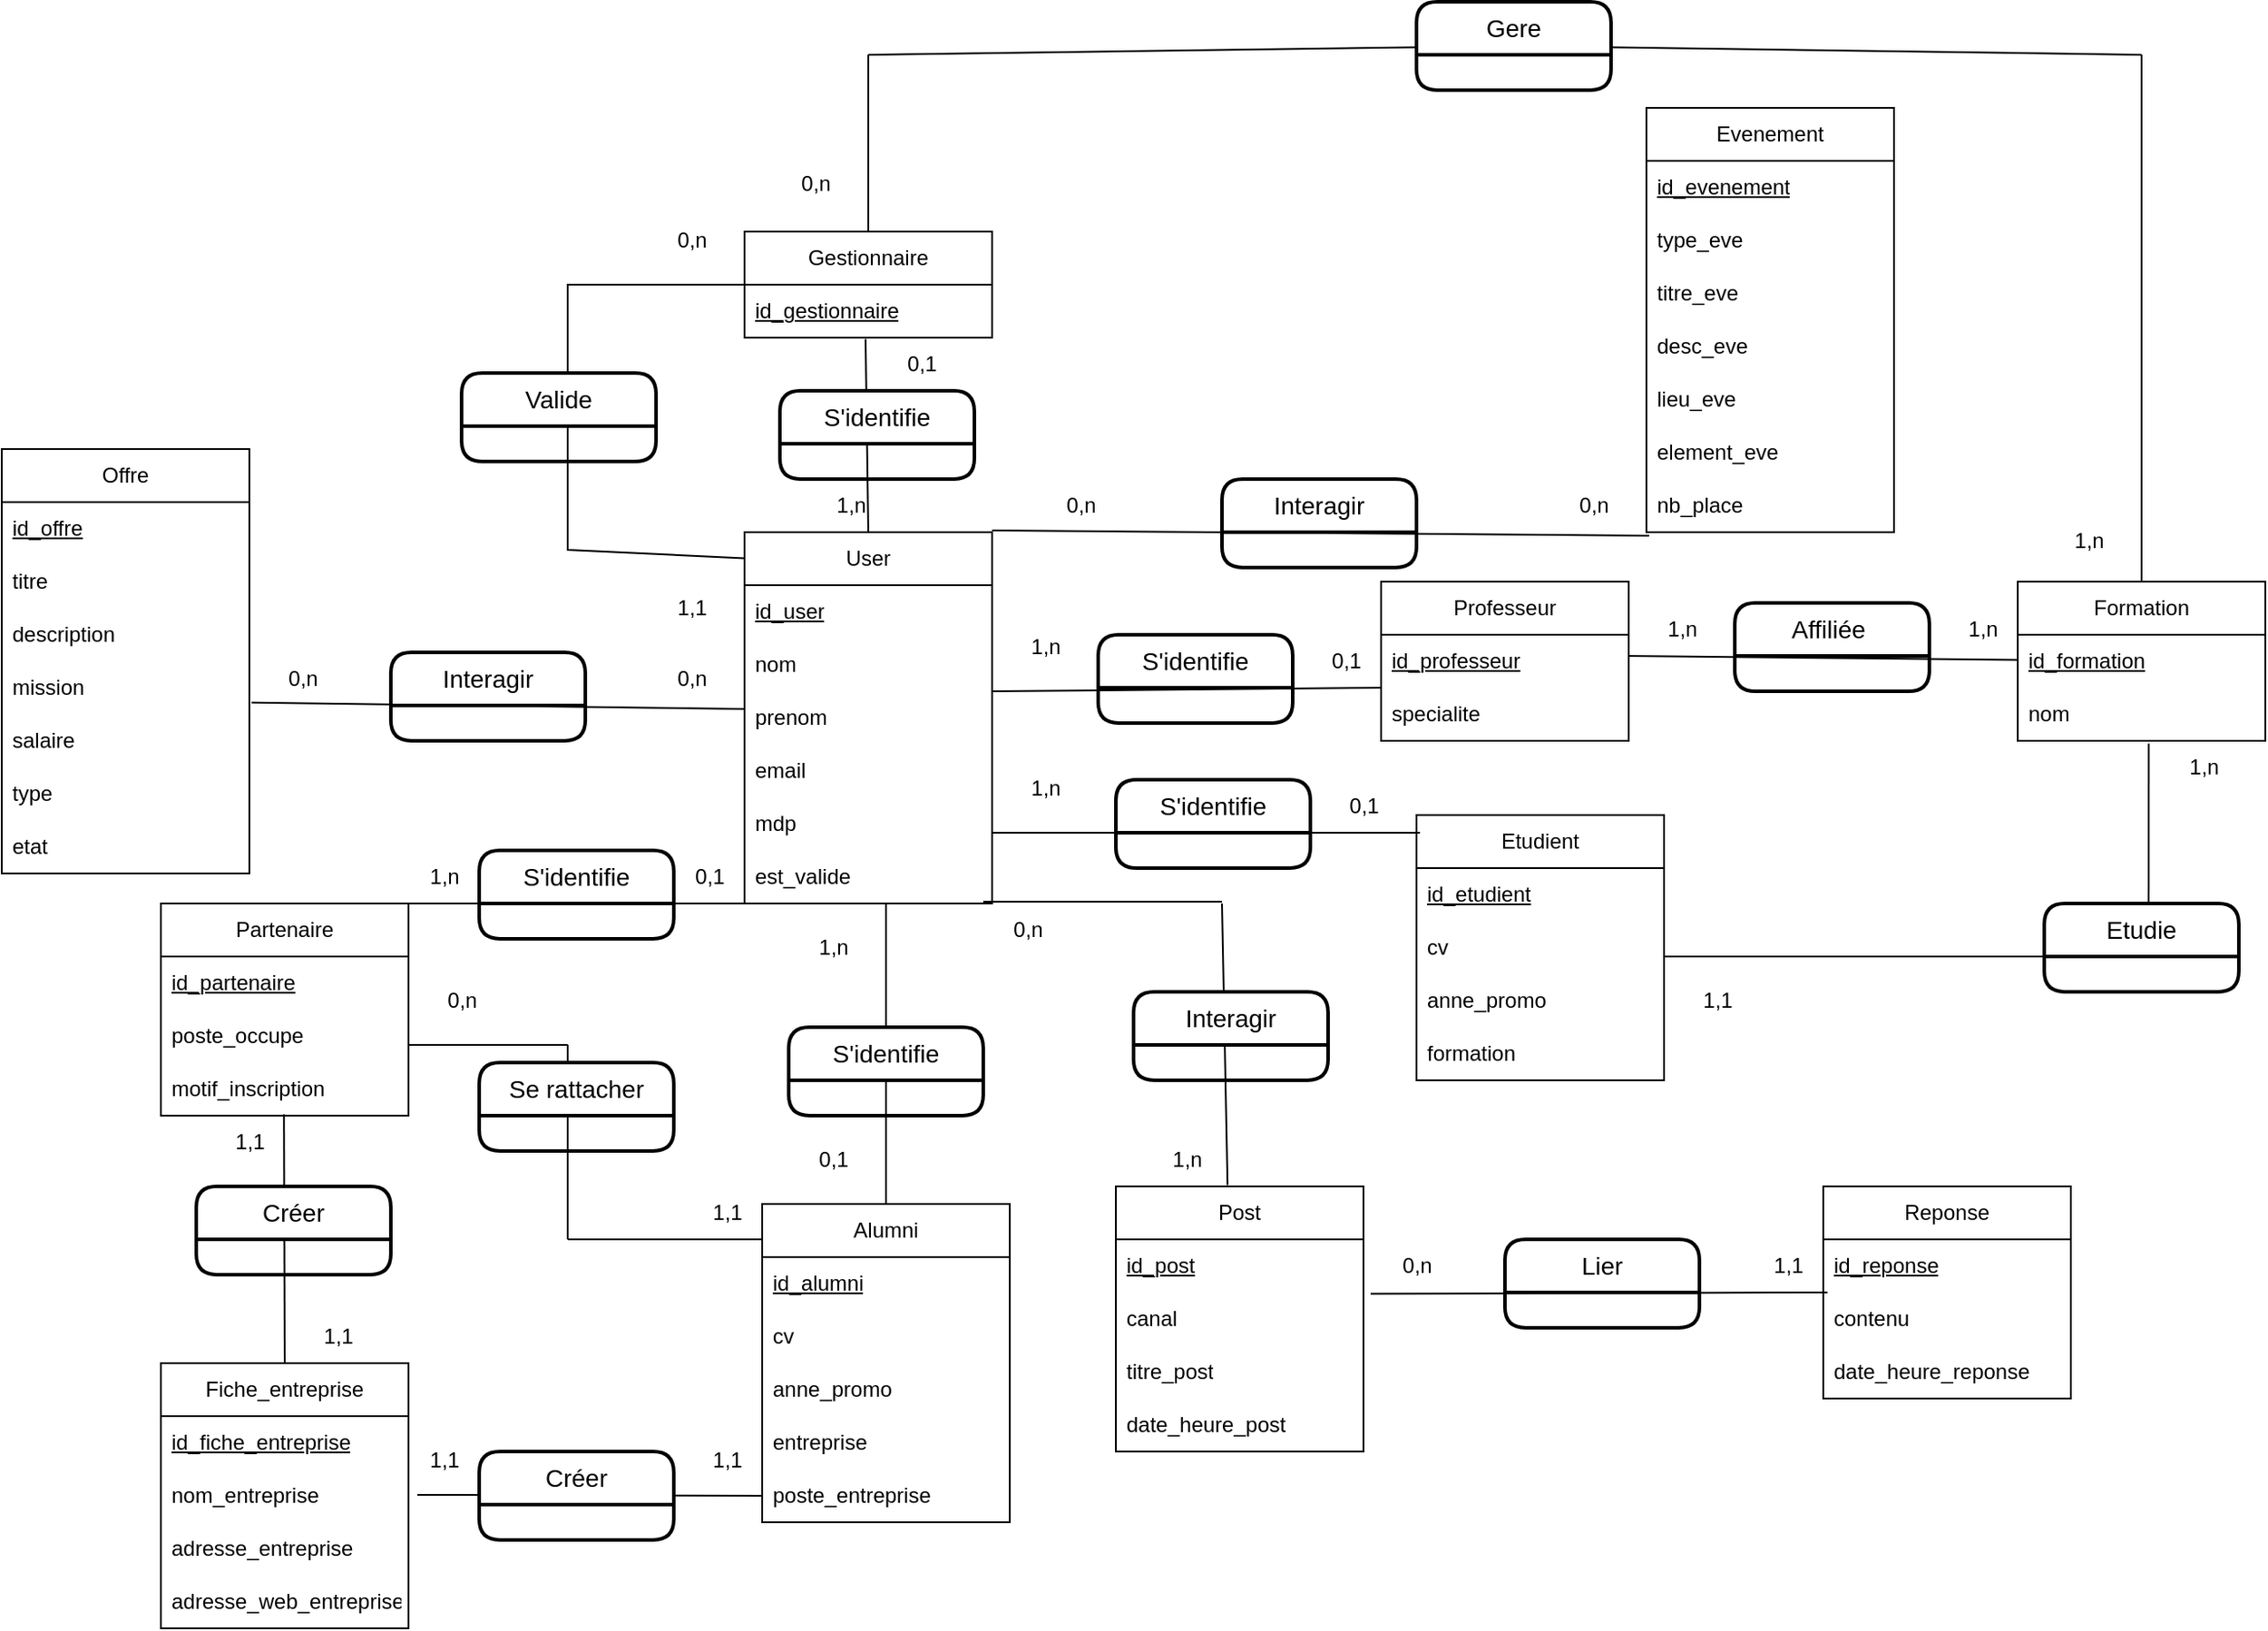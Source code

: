 <mxfile version="28.1.2">
  <diagram name="Page-1" id="ankbHl6rWVeB-BNHFoFx">
    <mxGraphModel dx="1842" dy="1026" grid="1" gridSize="10" guides="1" tooltips="1" connect="1" arrows="1" fold="1" page="0" pageScale="1" pageWidth="827" pageHeight="1169" math="0" shadow="0">
      <root>
        <mxCell id="0" />
        <mxCell id="1" parent="0" />
        <mxCell id="CGOxmBdp1kWUepC8ob1Y-1" value="User" style="swimlane;fontStyle=0;childLayout=stackLayout;horizontal=1;startSize=30;horizontalStack=0;resizeParent=1;resizeParentMax=0;resizeLast=0;collapsible=1;marginBottom=0;whiteSpace=wrap;html=1;" vertex="1" parent="1">
          <mxGeometry x="-120" y="30" width="140" height="210" as="geometry" />
        </mxCell>
        <mxCell id="CGOxmBdp1kWUepC8ob1Y-2" value="&lt;u&gt;id_user&lt;/u&gt;" style="text;strokeColor=none;fillColor=none;align=left;verticalAlign=middle;spacingLeft=4;spacingRight=4;overflow=hidden;points=[[0,0.5],[1,0.5]];portConstraint=eastwest;rotatable=0;whiteSpace=wrap;html=1;" vertex="1" parent="CGOxmBdp1kWUepC8ob1Y-1">
          <mxGeometry y="30" width="140" height="30" as="geometry" />
        </mxCell>
        <mxCell id="CGOxmBdp1kWUepC8ob1Y-3" value="nom" style="text;strokeColor=none;fillColor=none;align=left;verticalAlign=middle;spacingLeft=4;spacingRight=4;overflow=hidden;points=[[0,0.5],[1,0.5]];portConstraint=eastwest;rotatable=0;whiteSpace=wrap;html=1;" vertex="1" parent="CGOxmBdp1kWUepC8ob1Y-1">
          <mxGeometry y="60" width="140" height="30" as="geometry" />
        </mxCell>
        <mxCell id="CGOxmBdp1kWUepC8ob1Y-4" value="prenom" style="text;strokeColor=none;fillColor=none;align=left;verticalAlign=middle;spacingLeft=4;spacingRight=4;overflow=hidden;points=[[0,0.5],[1,0.5]];portConstraint=eastwest;rotatable=0;whiteSpace=wrap;html=1;" vertex="1" parent="CGOxmBdp1kWUepC8ob1Y-1">
          <mxGeometry y="90" width="140" height="30" as="geometry" />
        </mxCell>
        <mxCell id="CGOxmBdp1kWUepC8ob1Y-5" value="email" style="text;strokeColor=none;fillColor=none;align=left;verticalAlign=middle;spacingLeft=4;spacingRight=4;overflow=hidden;points=[[0,0.5],[1,0.5]];portConstraint=eastwest;rotatable=0;whiteSpace=wrap;html=1;" vertex="1" parent="CGOxmBdp1kWUepC8ob1Y-1">
          <mxGeometry y="120" width="140" height="30" as="geometry" />
        </mxCell>
        <mxCell id="CGOxmBdp1kWUepC8ob1Y-6" value="mdp" style="text;strokeColor=none;fillColor=none;align=left;verticalAlign=middle;spacingLeft=4;spacingRight=4;overflow=hidden;points=[[0,0.5],[1,0.5]];portConstraint=eastwest;rotatable=0;whiteSpace=wrap;html=1;" vertex="1" parent="CGOxmBdp1kWUepC8ob1Y-1">
          <mxGeometry y="150" width="140" height="30" as="geometry" />
        </mxCell>
        <mxCell id="CGOxmBdp1kWUepC8ob1Y-7" value="est_valide" style="text;strokeColor=none;fillColor=none;align=left;verticalAlign=middle;spacingLeft=4;spacingRight=4;overflow=hidden;points=[[0,0.5],[1,0.5]];portConstraint=eastwest;rotatable=0;whiteSpace=wrap;html=1;" vertex="1" parent="CGOxmBdp1kWUepC8ob1Y-1">
          <mxGeometry y="180" width="140" height="30" as="geometry" />
        </mxCell>
        <mxCell id="CGOxmBdp1kWUepC8ob1Y-9" value="Alumni" style="swimlane;fontStyle=0;childLayout=stackLayout;horizontal=1;startSize=30;horizontalStack=0;resizeParent=1;resizeParentMax=0;resizeLast=0;collapsible=1;marginBottom=0;whiteSpace=wrap;html=1;" vertex="1" parent="1">
          <mxGeometry x="-110" y="410" width="140" height="180" as="geometry" />
        </mxCell>
        <mxCell id="CGOxmBdp1kWUepC8ob1Y-10" value="&lt;u&gt;id_alumni&lt;/u&gt;" style="text;strokeColor=none;fillColor=none;align=left;verticalAlign=middle;spacingLeft=4;spacingRight=4;overflow=hidden;points=[[0,0.5],[1,0.5]];portConstraint=eastwest;rotatable=0;whiteSpace=wrap;html=1;" vertex="1" parent="CGOxmBdp1kWUepC8ob1Y-9">
          <mxGeometry y="30" width="140" height="30" as="geometry" />
        </mxCell>
        <mxCell id="CGOxmBdp1kWUepC8ob1Y-11" value="cv" style="text;strokeColor=none;fillColor=none;align=left;verticalAlign=middle;spacingLeft=4;spacingRight=4;overflow=hidden;points=[[0,0.5],[1,0.5]];portConstraint=eastwest;rotatable=0;whiteSpace=wrap;html=1;" vertex="1" parent="CGOxmBdp1kWUepC8ob1Y-9">
          <mxGeometry y="60" width="140" height="30" as="geometry" />
        </mxCell>
        <mxCell id="CGOxmBdp1kWUepC8ob1Y-12" value="anne_promo" style="text;strokeColor=none;fillColor=none;align=left;verticalAlign=middle;spacingLeft=4;spacingRight=4;overflow=hidden;points=[[0,0.5],[1,0.5]];portConstraint=eastwest;rotatable=0;whiteSpace=wrap;html=1;" vertex="1" parent="CGOxmBdp1kWUepC8ob1Y-9">
          <mxGeometry y="90" width="140" height="30" as="geometry" />
        </mxCell>
        <mxCell id="CGOxmBdp1kWUepC8ob1Y-14" value="entreprise" style="text;strokeColor=none;fillColor=none;align=left;verticalAlign=middle;spacingLeft=4;spacingRight=4;overflow=hidden;points=[[0,0.5],[1,0.5]];portConstraint=eastwest;rotatable=0;whiteSpace=wrap;html=1;" vertex="1" parent="CGOxmBdp1kWUepC8ob1Y-9">
          <mxGeometry y="120" width="140" height="30" as="geometry" />
        </mxCell>
        <mxCell id="CGOxmBdp1kWUepC8ob1Y-13" value="poste_entreprise" style="text;strokeColor=none;fillColor=none;align=left;verticalAlign=middle;spacingLeft=4;spacingRight=4;overflow=hidden;points=[[0,0.5],[1,0.5]];portConstraint=eastwest;rotatable=0;whiteSpace=wrap;html=1;" vertex="1" parent="CGOxmBdp1kWUepC8ob1Y-9">
          <mxGeometry y="150" width="140" height="30" as="geometry" />
        </mxCell>
        <mxCell id="CGOxmBdp1kWUepC8ob1Y-16" value="Etudient" style="swimlane;fontStyle=0;childLayout=stackLayout;horizontal=1;startSize=30;horizontalStack=0;resizeParent=1;resizeParentMax=0;resizeLast=0;collapsible=1;marginBottom=0;whiteSpace=wrap;html=1;" vertex="1" parent="1">
          <mxGeometry x="260" y="190" width="140" height="150" as="geometry" />
        </mxCell>
        <mxCell id="CGOxmBdp1kWUepC8ob1Y-17" value="&lt;u&gt;id_etudient&lt;/u&gt;" style="text;strokeColor=none;fillColor=none;align=left;verticalAlign=middle;spacingLeft=4;spacingRight=4;overflow=hidden;points=[[0,0.5],[1,0.5]];portConstraint=eastwest;rotatable=0;whiteSpace=wrap;html=1;" vertex="1" parent="CGOxmBdp1kWUepC8ob1Y-16">
          <mxGeometry y="30" width="140" height="30" as="geometry" />
        </mxCell>
        <mxCell id="CGOxmBdp1kWUepC8ob1Y-18" value="cv" style="text;strokeColor=none;fillColor=none;align=left;verticalAlign=middle;spacingLeft=4;spacingRight=4;overflow=hidden;points=[[0,0.5],[1,0.5]];portConstraint=eastwest;rotatable=0;whiteSpace=wrap;html=1;" vertex="1" parent="CGOxmBdp1kWUepC8ob1Y-16">
          <mxGeometry y="60" width="140" height="30" as="geometry" />
        </mxCell>
        <mxCell id="CGOxmBdp1kWUepC8ob1Y-19" value="anne_promo" style="text;strokeColor=none;fillColor=none;align=left;verticalAlign=middle;spacingLeft=4;spacingRight=4;overflow=hidden;points=[[0,0.5],[1,0.5]];portConstraint=eastwest;rotatable=0;whiteSpace=wrap;html=1;" vertex="1" parent="CGOxmBdp1kWUepC8ob1Y-16">
          <mxGeometry y="90" width="140" height="30" as="geometry" />
        </mxCell>
        <mxCell id="CGOxmBdp1kWUepC8ob1Y-20" value="formation" style="text;strokeColor=none;fillColor=none;align=left;verticalAlign=middle;spacingLeft=4;spacingRight=4;overflow=hidden;points=[[0,0.5],[1,0.5]];portConstraint=eastwest;rotatable=0;whiteSpace=wrap;html=1;" vertex="1" parent="CGOxmBdp1kWUepC8ob1Y-16">
          <mxGeometry y="120" width="140" height="30" as="geometry" />
        </mxCell>
        <mxCell id="CGOxmBdp1kWUepC8ob1Y-22" value="Professeur" style="swimlane;fontStyle=0;childLayout=stackLayout;horizontal=1;startSize=30;horizontalStack=0;resizeParent=1;resizeParentMax=0;resizeLast=0;collapsible=1;marginBottom=0;whiteSpace=wrap;html=1;" vertex="1" parent="1">
          <mxGeometry x="240" y="58" width="140" height="90" as="geometry" />
        </mxCell>
        <mxCell id="CGOxmBdp1kWUepC8ob1Y-23" value="&lt;u&gt;id_professeur&lt;/u&gt;" style="text;strokeColor=none;fillColor=none;align=left;verticalAlign=middle;spacingLeft=4;spacingRight=4;overflow=hidden;points=[[0,0.5],[1,0.5]];portConstraint=eastwest;rotatable=0;whiteSpace=wrap;html=1;" vertex="1" parent="CGOxmBdp1kWUepC8ob1Y-22">
          <mxGeometry y="30" width="140" height="30" as="geometry" />
        </mxCell>
        <mxCell id="CGOxmBdp1kWUepC8ob1Y-24" value="specialite" style="text;strokeColor=none;fillColor=none;align=left;verticalAlign=middle;spacingLeft=4;spacingRight=4;overflow=hidden;points=[[0,0.5],[1,0.5]];portConstraint=eastwest;rotatable=0;whiteSpace=wrap;html=1;" vertex="1" parent="CGOxmBdp1kWUepC8ob1Y-22">
          <mxGeometry y="60" width="140" height="30" as="geometry" />
        </mxCell>
        <mxCell id="CGOxmBdp1kWUepC8ob1Y-27" value="Gestionnaire" style="swimlane;fontStyle=0;childLayout=stackLayout;horizontal=1;startSize=30;horizontalStack=0;resizeParent=1;resizeParentMax=0;resizeLast=0;collapsible=1;marginBottom=0;whiteSpace=wrap;html=1;" vertex="1" parent="1">
          <mxGeometry x="-120" y="-140" width="140" height="60" as="geometry" />
        </mxCell>
        <mxCell id="CGOxmBdp1kWUepC8ob1Y-28" value="&lt;u&gt;id_gestionnaire&lt;/u&gt;" style="text;strokeColor=none;fillColor=none;align=left;verticalAlign=middle;spacingLeft=4;spacingRight=4;overflow=hidden;points=[[0,0.5],[1,0.5]];portConstraint=eastwest;rotatable=0;whiteSpace=wrap;html=1;" vertex="1" parent="CGOxmBdp1kWUepC8ob1Y-27">
          <mxGeometry y="30" width="140" height="30" as="geometry" />
        </mxCell>
        <mxCell id="CGOxmBdp1kWUepC8ob1Y-30" value="Partenaire" style="swimlane;fontStyle=0;childLayout=stackLayout;horizontal=1;startSize=30;horizontalStack=0;resizeParent=1;resizeParentMax=0;resizeLast=0;collapsible=1;marginBottom=0;whiteSpace=wrap;html=1;" vertex="1" parent="1">
          <mxGeometry x="-450" y="240" width="140" height="120" as="geometry" />
        </mxCell>
        <mxCell id="CGOxmBdp1kWUepC8ob1Y-31" value="&lt;u&gt;id_partenaire&lt;/u&gt;" style="text;strokeColor=none;fillColor=none;align=left;verticalAlign=middle;spacingLeft=4;spacingRight=4;overflow=hidden;points=[[0,0.5],[1,0.5]];portConstraint=eastwest;rotatable=0;whiteSpace=wrap;html=1;" vertex="1" parent="CGOxmBdp1kWUepC8ob1Y-30">
          <mxGeometry y="30" width="140" height="30" as="geometry" />
        </mxCell>
        <mxCell id="CGOxmBdp1kWUepC8ob1Y-32" value="poste_occupe" style="text;strokeColor=none;fillColor=none;align=left;verticalAlign=middle;spacingLeft=4;spacingRight=4;overflow=hidden;points=[[0,0.5],[1,0.5]];portConstraint=eastwest;rotatable=0;whiteSpace=wrap;html=1;" vertex="1" parent="CGOxmBdp1kWUepC8ob1Y-30">
          <mxGeometry y="60" width="140" height="30" as="geometry" />
        </mxCell>
        <mxCell id="CGOxmBdp1kWUepC8ob1Y-88" value="motif_inscription" style="text;strokeColor=none;fillColor=none;align=left;verticalAlign=middle;spacingLeft=4;spacingRight=4;overflow=hidden;points=[[0,0.5],[1,0.5]];portConstraint=eastwest;rotatable=0;whiteSpace=wrap;html=1;" vertex="1" parent="CGOxmBdp1kWUepC8ob1Y-30">
          <mxGeometry y="90" width="140" height="30" as="geometry" />
        </mxCell>
        <mxCell id="CGOxmBdp1kWUepC8ob1Y-34" value="S&#39;identifie" style="swimlane;childLayout=stackLayout;horizontal=1;startSize=30;horizontalStack=0;rounded=1;fontSize=14;fontStyle=0;strokeWidth=2;resizeParent=0;resizeLast=1;shadow=0;dashed=0;align=center;arcSize=13;whiteSpace=wrap;html=1;movable=1;resizable=1;rotatable=1;deletable=1;editable=1;locked=0;connectable=1;" vertex="1" parent="1">
          <mxGeometry x="80" y="88" width="110" height="50" as="geometry" />
        </mxCell>
        <mxCell id="CGOxmBdp1kWUepC8ob1Y-39" value="" style="endArrow=none;html=1;rounded=0;entryX=0;entryY=0;entryDx=0;entryDy=0;entryPerimeter=0;" edge="1" parent="1" target="CGOxmBdp1kWUepC8ob1Y-24">
          <mxGeometry relative="1" as="geometry">
            <mxPoint x="20" y="120" as="sourcePoint" />
            <mxPoint x="180" y="120" as="targetPoint" />
          </mxGeometry>
        </mxCell>
        <mxCell id="CGOxmBdp1kWUepC8ob1Y-41" value="" style="endArrow=none;html=1;rounded=0;entryX=0.5;entryY=0;entryDx=0;entryDy=0;exitX=0.489;exitY=1.027;exitDx=0;exitDy=0;exitPerimeter=0;" edge="1" parent="1" source="CGOxmBdp1kWUepC8ob1Y-28" target="CGOxmBdp1kWUepC8ob1Y-1">
          <mxGeometry relative="1" as="geometry">
            <mxPoint x="-50" y="-70" as="sourcePoint" />
            <mxPoint x="110" y="-60" as="targetPoint" />
          </mxGeometry>
        </mxCell>
        <mxCell id="CGOxmBdp1kWUepC8ob1Y-43" value="" style="endArrow=none;html=1;rounded=0;exitX=-0.003;exitY=0.07;exitDx=0;exitDy=0;exitPerimeter=0;" edge="1" parent="1" source="CGOxmBdp1kWUepC8ob1Y-1">
          <mxGeometry relative="1" as="geometry">
            <mxPoint x="-220" y="160" as="sourcePoint" />
            <mxPoint x="-110" y="-110" as="targetPoint" />
            <Array as="points">
              <mxPoint x="-220" y="40" />
              <mxPoint x="-220" y="-110" />
            </Array>
          </mxGeometry>
        </mxCell>
        <mxCell id="CGOxmBdp1kWUepC8ob1Y-44" value="Valide" style="swimlane;childLayout=stackLayout;horizontal=1;startSize=30;horizontalStack=0;rounded=1;fontSize=14;fontStyle=0;strokeWidth=2;resizeParent=0;resizeLast=1;shadow=0;dashed=0;align=center;arcSize=13;whiteSpace=wrap;html=1;movable=1;resizable=1;rotatable=1;deletable=1;editable=1;locked=0;connectable=1;" vertex="1" parent="1">
          <mxGeometry x="-280" y="-60" width="110" height="50" as="geometry" />
        </mxCell>
        <mxCell id="CGOxmBdp1kWUepC8ob1Y-46" value="0,n" style="text;html=1;align=center;verticalAlign=middle;resizable=0;points=[];autosize=1;strokeColor=none;fillColor=none;" vertex="1" parent="1">
          <mxGeometry x="-170" y="-150" width="40" height="30" as="geometry" />
        </mxCell>
        <mxCell id="CGOxmBdp1kWUepC8ob1Y-47" value="1,1" style="text;html=1;align=center;verticalAlign=middle;resizable=0;points=[];autosize=1;strokeColor=none;fillColor=none;" vertex="1" parent="1">
          <mxGeometry x="-170" y="58" width="40" height="30" as="geometry" />
        </mxCell>
        <mxCell id="CGOxmBdp1kWUepC8ob1Y-48" value="1,n" style="text;html=1;align=center;verticalAlign=middle;resizable=0;points=[];autosize=1;strokeColor=none;fillColor=none;" vertex="1" parent="1">
          <mxGeometry x="30" y="80" width="40" height="30" as="geometry" />
        </mxCell>
        <mxCell id="CGOxmBdp1kWUepC8ob1Y-49" value="0,1" style="text;html=1;align=center;verticalAlign=middle;resizable=0;points=[];autosize=1;strokeColor=none;fillColor=none;" vertex="1" parent="1">
          <mxGeometry x="200" y="88" width="40" height="30" as="geometry" />
        </mxCell>
        <mxCell id="CGOxmBdp1kWUepC8ob1Y-50" value="1,n" style="text;html=1;align=center;verticalAlign=middle;resizable=0;points=[];autosize=1;strokeColor=none;fillColor=none;" vertex="1" parent="1">
          <mxGeometry x="-80" width="40" height="30" as="geometry" />
        </mxCell>
        <mxCell id="CGOxmBdp1kWUepC8ob1Y-51" value="0,1" style="text;html=1;align=center;verticalAlign=middle;resizable=0;points=[];autosize=1;strokeColor=none;fillColor=none;" vertex="1" parent="1">
          <mxGeometry x="-40" y="-80" width="40" height="30" as="geometry" />
        </mxCell>
        <mxCell id="CGOxmBdp1kWUepC8ob1Y-52" value="" style="endArrow=none;html=1;rounded=0;entryX=0.014;entryY=0.067;entryDx=0;entryDy=0;entryPerimeter=0;" edge="1" parent="1" target="CGOxmBdp1kWUepC8ob1Y-16">
          <mxGeometry relative="1" as="geometry">
            <mxPoint x="20" y="200" as="sourcePoint" />
            <mxPoint x="180" y="200" as="targetPoint" />
            <Array as="points">
              <mxPoint x="100" y="200" />
            </Array>
          </mxGeometry>
        </mxCell>
        <mxCell id="CGOxmBdp1kWUepC8ob1Y-54" value="S&#39;identifie" style="swimlane;childLayout=stackLayout;horizontal=1;startSize=30;horizontalStack=0;rounded=1;fontSize=14;fontStyle=0;strokeWidth=2;resizeParent=0;resizeLast=1;shadow=0;dashed=0;align=center;arcSize=13;whiteSpace=wrap;html=1;movable=1;resizable=1;rotatable=1;deletable=1;editable=1;locked=0;connectable=1;" vertex="1" parent="1">
          <mxGeometry x="90" y="170" width="110" height="50" as="geometry" />
        </mxCell>
        <mxCell id="CGOxmBdp1kWUepC8ob1Y-55" value="S&#39;identifie" style="swimlane;childLayout=stackLayout;horizontal=1;startSize=30;horizontalStack=0;rounded=1;fontSize=14;fontStyle=0;strokeWidth=2;resizeParent=0;resizeLast=1;shadow=0;dashed=0;align=center;arcSize=13;whiteSpace=wrap;html=1;movable=1;resizable=1;rotatable=1;deletable=1;editable=1;locked=0;connectable=1;" vertex="1" parent="1">
          <mxGeometry x="-100" y="-50" width="110" height="50" as="geometry" />
        </mxCell>
        <mxCell id="CGOxmBdp1kWUepC8ob1Y-56" value="1,n" style="text;html=1;align=center;verticalAlign=middle;resizable=0;points=[];autosize=1;strokeColor=none;fillColor=none;" vertex="1" parent="1">
          <mxGeometry x="30" y="160" width="40" height="30" as="geometry" />
        </mxCell>
        <mxCell id="CGOxmBdp1kWUepC8ob1Y-57" value="0,1" style="text;html=1;align=center;verticalAlign=middle;resizable=0;points=[];autosize=1;strokeColor=none;fillColor=none;" vertex="1" parent="1">
          <mxGeometry x="210" y="170" width="40" height="30" as="geometry" />
        </mxCell>
        <mxCell id="CGOxmBdp1kWUepC8ob1Y-58" value="" style="endArrow=none;html=1;rounded=0;" edge="1" parent="1">
          <mxGeometry relative="1" as="geometry">
            <mxPoint x="-40" y="410" as="sourcePoint" />
            <mxPoint x="-40" y="240" as="targetPoint" />
          </mxGeometry>
        </mxCell>
        <mxCell id="CGOxmBdp1kWUepC8ob1Y-59" value="S&#39;identifie" style="swimlane;childLayout=stackLayout;horizontal=1;startSize=30;horizontalStack=0;rounded=1;fontSize=14;fontStyle=0;strokeWidth=2;resizeParent=0;resizeLast=1;shadow=0;dashed=0;align=center;arcSize=13;whiteSpace=wrap;html=1;movable=1;resizable=1;rotatable=1;deletable=1;editable=1;locked=0;connectable=1;" vertex="1" parent="1">
          <mxGeometry x="-95" y="310" width="110" height="50" as="geometry" />
        </mxCell>
        <mxCell id="CGOxmBdp1kWUepC8ob1Y-60" value="1,n" style="text;html=1;align=center;verticalAlign=middle;resizable=0;points=[];autosize=1;strokeColor=none;fillColor=none;" vertex="1" parent="1">
          <mxGeometry x="-90" y="250" width="40" height="30" as="geometry" />
        </mxCell>
        <mxCell id="CGOxmBdp1kWUepC8ob1Y-61" value="0,1" style="text;html=1;align=center;verticalAlign=middle;resizable=0;points=[];autosize=1;strokeColor=none;fillColor=none;" vertex="1" parent="1">
          <mxGeometry x="-90" y="370" width="40" height="30" as="geometry" />
        </mxCell>
        <mxCell id="CGOxmBdp1kWUepC8ob1Y-62" value="" style="endArrow=none;html=1;rounded=0;exitX=1;exitY=0;exitDx=0;exitDy=0;" edge="1" parent="1" source="CGOxmBdp1kWUepC8ob1Y-30">
          <mxGeometry relative="1" as="geometry">
            <mxPoint x="-280" y="240" as="sourcePoint" />
            <mxPoint x="-120" y="240" as="targetPoint" />
          </mxGeometry>
        </mxCell>
        <mxCell id="CGOxmBdp1kWUepC8ob1Y-63" value="S&#39;identifie" style="swimlane;childLayout=stackLayout;horizontal=1;startSize=30;horizontalStack=0;rounded=1;fontSize=14;fontStyle=0;strokeWidth=2;resizeParent=0;resizeLast=1;shadow=0;dashed=0;align=center;arcSize=13;whiteSpace=wrap;html=1;movable=1;resizable=1;rotatable=1;deletable=1;editable=1;locked=0;connectable=1;" vertex="1" parent="1">
          <mxGeometry x="-270" y="210" width="110" height="50" as="geometry" />
        </mxCell>
        <mxCell id="CGOxmBdp1kWUepC8ob1Y-64" value="0,1" style="text;html=1;align=center;verticalAlign=middle;resizable=0;points=[];autosize=1;strokeColor=none;fillColor=none;" vertex="1" parent="1">
          <mxGeometry x="-160" y="210" width="40" height="30" as="geometry" />
        </mxCell>
        <mxCell id="CGOxmBdp1kWUepC8ob1Y-65" value="1,n" style="text;html=1;align=center;verticalAlign=middle;resizable=0;points=[];autosize=1;strokeColor=none;fillColor=none;" vertex="1" parent="1">
          <mxGeometry x="-310" y="210" width="40" height="30" as="geometry" />
        </mxCell>
        <mxCell id="CGOxmBdp1kWUepC8ob1Y-66" value="Formation" style="swimlane;fontStyle=0;childLayout=stackLayout;horizontal=1;startSize=30;horizontalStack=0;resizeParent=1;resizeParentMax=0;resizeLast=0;collapsible=1;marginBottom=0;whiteSpace=wrap;html=1;" vertex="1" parent="1">
          <mxGeometry x="600" y="58" width="140" height="90" as="geometry" />
        </mxCell>
        <mxCell id="CGOxmBdp1kWUepC8ob1Y-67" value="&lt;u&gt;id_formation&lt;/u&gt;" style="text;strokeColor=none;fillColor=none;align=left;verticalAlign=middle;spacingLeft=4;spacingRight=4;overflow=hidden;points=[[0,0.5],[1,0.5]];portConstraint=eastwest;rotatable=0;whiteSpace=wrap;html=1;" vertex="1" parent="CGOxmBdp1kWUepC8ob1Y-66">
          <mxGeometry y="30" width="140" height="30" as="geometry" />
        </mxCell>
        <mxCell id="CGOxmBdp1kWUepC8ob1Y-68" value="nom" style="text;strokeColor=none;fillColor=none;align=left;verticalAlign=middle;spacingLeft=4;spacingRight=4;overflow=hidden;points=[[0,0.5],[1,0.5]];portConstraint=eastwest;rotatable=0;whiteSpace=wrap;html=1;" vertex="1" parent="CGOxmBdp1kWUepC8ob1Y-66">
          <mxGeometry y="60" width="140" height="30" as="geometry" />
        </mxCell>
        <mxCell id="CGOxmBdp1kWUepC8ob1Y-69" value="" style="endArrow=none;html=1;rounded=0;" edge="1" parent="1" target="CGOxmBdp1kWUepC8ob1Y-67">
          <mxGeometry relative="1" as="geometry">
            <mxPoint x="380" y="100" as="sourcePoint" />
            <mxPoint x="590" y="100" as="targetPoint" />
          </mxGeometry>
        </mxCell>
        <mxCell id="CGOxmBdp1kWUepC8ob1Y-70" value="Affiliée&amp;nbsp;" style="swimlane;childLayout=stackLayout;horizontal=1;startSize=30;horizontalStack=0;rounded=1;fontSize=14;fontStyle=0;strokeWidth=2;resizeParent=0;resizeLast=1;shadow=0;dashed=0;align=center;arcSize=13;whiteSpace=wrap;html=1;movable=1;resizable=1;rotatable=1;deletable=1;editable=1;locked=0;connectable=1;" vertex="1" parent="1">
          <mxGeometry x="440" y="70" width="110" height="50" as="geometry" />
        </mxCell>
        <mxCell id="CGOxmBdp1kWUepC8ob1Y-71" value="1,n" style="text;html=1;align=center;verticalAlign=middle;resizable=0;points=[];autosize=1;strokeColor=none;fillColor=none;" vertex="1" parent="1">
          <mxGeometry x="390" y="70" width="40" height="30" as="geometry" />
        </mxCell>
        <mxCell id="CGOxmBdp1kWUepC8ob1Y-72" value="1,n" style="text;html=1;align=center;verticalAlign=middle;resizable=0;points=[];autosize=1;strokeColor=none;fillColor=none;" vertex="1" parent="1">
          <mxGeometry x="560" y="70" width="40" height="30" as="geometry" />
        </mxCell>
        <mxCell id="CGOxmBdp1kWUepC8ob1Y-73" value="" style="endArrow=none;html=1;rounded=0;" edge="1" parent="1">
          <mxGeometry relative="1" as="geometry">
            <mxPoint x="400" y="270" as="sourcePoint" />
            <mxPoint x="680" y="270" as="targetPoint" />
          </mxGeometry>
        </mxCell>
        <mxCell id="CGOxmBdp1kWUepC8ob1Y-74" value="" style="endArrow=none;html=1;rounded=0;entryX=0.529;entryY=1.053;entryDx=0;entryDy=0;entryPerimeter=0;" edge="1" parent="1" target="CGOxmBdp1kWUepC8ob1Y-68">
          <mxGeometry relative="1" as="geometry">
            <mxPoint x="674" y="270" as="sourcePoint" />
            <mxPoint x="780" y="230" as="targetPoint" />
          </mxGeometry>
        </mxCell>
        <mxCell id="CGOxmBdp1kWUepC8ob1Y-75" value="Etudie" style="swimlane;childLayout=stackLayout;horizontal=1;startSize=30;horizontalStack=0;rounded=1;fontSize=14;fontStyle=0;strokeWidth=2;resizeParent=0;resizeLast=1;shadow=0;dashed=0;align=center;arcSize=13;whiteSpace=wrap;html=1;movable=1;resizable=1;rotatable=1;deletable=1;editable=1;locked=0;connectable=1;" vertex="1" parent="1">
          <mxGeometry x="615" y="240" width="110" height="50" as="geometry" />
        </mxCell>
        <mxCell id="CGOxmBdp1kWUepC8ob1Y-76" value="1,n" style="text;html=1;align=center;verticalAlign=middle;resizable=0;points=[];autosize=1;strokeColor=none;fillColor=none;" vertex="1" parent="1">
          <mxGeometry x="685" y="148" width="40" height="30" as="geometry" />
        </mxCell>
        <mxCell id="CGOxmBdp1kWUepC8ob1Y-77" value="1,1" style="text;html=1;align=center;verticalAlign=middle;resizable=0;points=[];autosize=1;strokeColor=none;fillColor=none;" vertex="1" parent="1">
          <mxGeometry x="410" y="280" width="40" height="30" as="geometry" />
        </mxCell>
        <mxCell id="CGOxmBdp1kWUepC8ob1Y-81" value="" style="endArrow=none;html=1;rounded=0;entryX=0.5;entryY=0;entryDx=0;entryDy=0;" edge="1" parent="1" target="CGOxmBdp1kWUepC8ob1Y-27">
          <mxGeometry relative="1" as="geometry">
            <mxPoint x="-50" y="-240" as="sourcePoint" />
            <mxPoint x="-45.5" y="-150" as="targetPoint" />
          </mxGeometry>
        </mxCell>
        <mxCell id="CGOxmBdp1kWUepC8ob1Y-82" value="" style="endArrow=none;html=1;rounded=0;" edge="1" parent="1" source="CGOxmBdp1kWUepC8ob1Y-84">
          <mxGeometry relative="1" as="geometry">
            <mxPoint x="-50" y="-240" as="sourcePoint" />
            <mxPoint x="670" y="-240" as="targetPoint" />
          </mxGeometry>
        </mxCell>
        <mxCell id="CGOxmBdp1kWUepC8ob1Y-83" value="" style="endArrow=none;html=1;rounded=0;entryX=0.5;entryY=0;entryDx=0;entryDy=0;" edge="1" parent="1" target="CGOxmBdp1kWUepC8ob1Y-66">
          <mxGeometry relative="1" as="geometry">
            <mxPoint x="670" y="-240" as="sourcePoint" />
            <mxPoint x="750" y="-190" as="targetPoint" />
          </mxGeometry>
        </mxCell>
        <mxCell id="CGOxmBdp1kWUepC8ob1Y-85" value="" style="endArrow=none;html=1;rounded=0;" edge="1" parent="1" target="CGOxmBdp1kWUepC8ob1Y-84">
          <mxGeometry relative="1" as="geometry">
            <mxPoint x="-50" y="-240" as="sourcePoint" />
            <mxPoint x="670" y="-240" as="targetPoint" />
          </mxGeometry>
        </mxCell>
        <mxCell id="CGOxmBdp1kWUepC8ob1Y-84" value="Gere" style="swimlane;childLayout=stackLayout;horizontal=1;startSize=30;horizontalStack=0;rounded=1;fontSize=14;fontStyle=0;strokeWidth=2;resizeParent=0;resizeLast=1;shadow=0;dashed=0;align=center;arcSize=13;whiteSpace=wrap;html=1;movable=1;resizable=1;rotatable=1;deletable=1;editable=1;locked=0;connectable=1;" vertex="1" parent="1">
          <mxGeometry x="260" y="-270" width="110" height="50" as="geometry" />
        </mxCell>
        <mxCell id="CGOxmBdp1kWUepC8ob1Y-86" value="0,n" style="text;html=1;align=center;verticalAlign=middle;resizable=0;points=[];autosize=1;strokeColor=none;fillColor=none;" vertex="1" parent="1">
          <mxGeometry x="-100" y="-182" width="40" height="30" as="geometry" />
        </mxCell>
        <mxCell id="CGOxmBdp1kWUepC8ob1Y-87" value="1,n" style="text;html=1;align=center;verticalAlign=middle;resizable=0;points=[];autosize=1;strokeColor=none;fillColor=none;" vertex="1" parent="1">
          <mxGeometry x="620" y="20" width="40" height="30" as="geometry" />
        </mxCell>
        <mxCell id="CGOxmBdp1kWUepC8ob1Y-89" value="Fiche_entreprise" style="swimlane;fontStyle=0;childLayout=stackLayout;horizontal=1;startSize=30;horizontalStack=0;resizeParent=1;resizeParentMax=0;resizeLast=0;collapsible=1;marginBottom=0;whiteSpace=wrap;html=1;" vertex="1" parent="1">
          <mxGeometry x="-450" y="500" width="140" height="150" as="geometry" />
        </mxCell>
        <mxCell id="CGOxmBdp1kWUepC8ob1Y-90" value="&lt;u&gt;id_fiche_entreprise&lt;/u&gt;" style="text;strokeColor=none;fillColor=none;align=left;verticalAlign=middle;spacingLeft=4;spacingRight=4;overflow=hidden;points=[[0,0.5],[1,0.5]];portConstraint=eastwest;rotatable=0;whiteSpace=wrap;html=1;" vertex="1" parent="CGOxmBdp1kWUepC8ob1Y-89">
          <mxGeometry y="30" width="140" height="30" as="geometry" />
        </mxCell>
        <mxCell id="CGOxmBdp1kWUepC8ob1Y-91" value="nom_entreprise" style="text;strokeColor=none;fillColor=none;align=left;verticalAlign=middle;spacingLeft=4;spacingRight=4;overflow=hidden;points=[[0,0.5],[1,0.5]];portConstraint=eastwest;rotatable=0;whiteSpace=wrap;html=1;" vertex="1" parent="CGOxmBdp1kWUepC8ob1Y-89">
          <mxGeometry y="60" width="140" height="30" as="geometry" />
        </mxCell>
        <mxCell id="CGOxmBdp1kWUepC8ob1Y-92" value="adresse_entreprise" style="text;strokeColor=none;fillColor=none;align=left;verticalAlign=middle;spacingLeft=4;spacingRight=4;overflow=hidden;points=[[0,0.5],[1,0.5]];portConstraint=eastwest;rotatable=0;whiteSpace=wrap;html=1;" vertex="1" parent="CGOxmBdp1kWUepC8ob1Y-89">
          <mxGeometry y="90" width="140" height="30" as="geometry" />
        </mxCell>
        <mxCell id="CGOxmBdp1kWUepC8ob1Y-93" value="adresse_web_entreprise" style="text;strokeColor=none;fillColor=none;align=left;verticalAlign=middle;spacingLeft=4;spacingRight=4;overflow=hidden;points=[[0,0.5],[1,0.5]];portConstraint=eastwest;rotatable=0;whiteSpace=wrap;html=1;" vertex="1" parent="CGOxmBdp1kWUepC8ob1Y-89">
          <mxGeometry y="120" width="140" height="30" as="geometry" />
        </mxCell>
        <mxCell id="CGOxmBdp1kWUepC8ob1Y-95" value="" style="endArrow=none;html=1;rounded=0;" edge="1" parent="1">
          <mxGeometry relative="1" as="geometry">
            <mxPoint x="-220" y="430" as="sourcePoint" />
            <mxPoint x="-110" y="430" as="targetPoint" />
          </mxGeometry>
        </mxCell>
        <mxCell id="CGOxmBdp1kWUepC8ob1Y-96" value="" style="endArrow=none;html=1;rounded=0;" edge="1" parent="1">
          <mxGeometry relative="1" as="geometry">
            <mxPoint x="-220" y="320" as="sourcePoint" />
            <mxPoint x="-220" y="430" as="targetPoint" />
          </mxGeometry>
        </mxCell>
        <mxCell id="CGOxmBdp1kWUepC8ob1Y-97" value="" style="endArrow=none;html=1;rounded=0;" edge="1" parent="1">
          <mxGeometry relative="1" as="geometry">
            <mxPoint x="-310" y="320" as="sourcePoint" />
            <mxPoint x="-220" y="320" as="targetPoint" />
          </mxGeometry>
        </mxCell>
        <mxCell id="CGOxmBdp1kWUepC8ob1Y-98" value="Se rattacher" style="swimlane;childLayout=stackLayout;horizontal=1;startSize=30;horizontalStack=0;rounded=1;fontSize=14;fontStyle=0;strokeWidth=2;resizeParent=0;resizeLast=1;shadow=0;dashed=0;align=center;arcSize=13;whiteSpace=wrap;html=1;movable=1;resizable=1;rotatable=1;deletable=1;editable=1;locked=0;connectable=1;" vertex="1" parent="1">
          <mxGeometry x="-270" y="330" width="110" height="50" as="geometry" />
        </mxCell>
        <mxCell id="CGOxmBdp1kWUepC8ob1Y-99" value="0,n" style="text;html=1;align=center;verticalAlign=middle;resizable=0;points=[];autosize=1;strokeColor=none;fillColor=none;" vertex="1" parent="1">
          <mxGeometry x="-300" y="280" width="40" height="30" as="geometry" />
        </mxCell>
        <mxCell id="CGOxmBdp1kWUepC8ob1Y-101" value="1,1" style="text;html=1;align=center;verticalAlign=middle;resizable=0;points=[];autosize=1;strokeColor=none;fillColor=none;" vertex="1" parent="1">
          <mxGeometry x="-150" y="400" width="40" height="30" as="geometry" />
        </mxCell>
        <mxCell id="CGOxmBdp1kWUepC8ob1Y-103" value="" style="endArrow=none;html=1;rounded=0;entryX=0.497;entryY=0.973;entryDx=0;entryDy=0;entryPerimeter=0;" edge="1" parent="1" target="CGOxmBdp1kWUepC8ob1Y-88">
          <mxGeometry relative="1" as="geometry">
            <mxPoint x="-380" y="500" as="sourcePoint" />
            <mxPoint x="-381.82" y="370.0" as="targetPoint" />
          </mxGeometry>
        </mxCell>
        <mxCell id="CGOxmBdp1kWUepC8ob1Y-104" value="Créer" style="swimlane;childLayout=stackLayout;horizontal=1;startSize=30;horizontalStack=0;rounded=1;fontSize=14;fontStyle=0;strokeWidth=2;resizeParent=0;resizeLast=1;shadow=0;dashed=0;align=center;arcSize=13;whiteSpace=wrap;html=1;movable=1;resizable=1;rotatable=1;deletable=1;editable=1;locked=0;connectable=1;" vertex="1" parent="1">
          <mxGeometry x="-430" y="400" width="110" height="50" as="geometry" />
        </mxCell>
        <mxCell id="CGOxmBdp1kWUepC8ob1Y-105" value="" style="endArrow=none;html=1;rounded=0;entryX=0;entryY=0.5;entryDx=0;entryDy=0;" edge="1" parent="1" target="CGOxmBdp1kWUepC8ob1Y-13">
          <mxGeometry relative="1" as="geometry">
            <mxPoint x="-305" y="574.5" as="sourcePoint" />
            <mxPoint x="-145" y="574.5" as="targetPoint" />
          </mxGeometry>
        </mxCell>
        <mxCell id="CGOxmBdp1kWUepC8ob1Y-106" value="Créer" style="swimlane;childLayout=stackLayout;horizontal=1;startSize=30;horizontalStack=0;rounded=1;fontSize=14;fontStyle=0;strokeWidth=2;resizeParent=0;resizeLast=1;shadow=0;dashed=0;align=center;arcSize=13;whiteSpace=wrap;html=1;movable=1;resizable=1;rotatable=1;deletable=1;editable=1;locked=0;connectable=1;" vertex="1" parent="1">
          <mxGeometry x="-270" y="550" width="110" height="50" as="geometry" />
        </mxCell>
        <mxCell id="CGOxmBdp1kWUepC8ob1Y-107" value="1,1" style="text;html=1;align=center;verticalAlign=middle;resizable=0;points=[];autosize=1;strokeColor=none;fillColor=none;" vertex="1" parent="1">
          <mxGeometry x="-150" y="540" width="40" height="30" as="geometry" />
        </mxCell>
        <mxCell id="CGOxmBdp1kWUepC8ob1Y-108" value="1,1" style="text;html=1;align=center;verticalAlign=middle;resizable=0;points=[];autosize=1;strokeColor=none;fillColor=none;" vertex="1" parent="1">
          <mxGeometry x="-310" y="540" width="40" height="30" as="geometry" />
        </mxCell>
        <mxCell id="CGOxmBdp1kWUepC8ob1Y-109" value="1,1" style="text;html=1;align=center;verticalAlign=middle;resizable=0;points=[];autosize=1;strokeColor=none;fillColor=none;" vertex="1" parent="1">
          <mxGeometry x="-370" y="470" width="40" height="30" as="geometry" />
        </mxCell>
        <mxCell id="CGOxmBdp1kWUepC8ob1Y-110" value="1,1" style="text;html=1;align=center;verticalAlign=middle;resizable=0;points=[];autosize=1;strokeColor=none;fillColor=none;" vertex="1" parent="1">
          <mxGeometry x="-420" y="360" width="40" height="30" as="geometry" />
        </mxCell>
        <mxCell id="CGOxmBdp1kWUepC8ob1Y-111" value="Offre" style="swimlane;fontStyle=0;childLayout=stackLayout;horizontal=1;startSize=30;horizontalStack=0;resizeParent=1;resizeParentMax=0;resizeLast=0;collapsible=1;marginBottom=0;whiteSpace=wrap;html=1;" vertex="1" parent="1">
          <mxGeometry x="-540" y="-17" width="140" height="240" as="geometry" />
        </mxCell>
        <mxCell id="CGOxmBdp1kWUepC8ob1Y-112" value="&lt;u&gt;id_offre&lt;/u&gt;" style="text;strokeColor=none;fillColor=none;align=left;verticalAlign=middle;spacingLeft=4;spacingRight=4;overflow=hidden;points=[[0,0.5],[1,0.5]];portConstraint=eastwest;rotatable=0;whiteSpace=wrap;html=1;" vertex="1" parent="CGOxmBdp1kWUepC8ob1Y-111">
          <mxGeometry y="30" width="140" height="30" as="geometry" />
        </mxCell>
        <mxCell id="CGOxmBdp1kWUepC8ob1Y-113" value="titre" style="text;strokeColor=none;fillColor=none;align=left;verticalAlign=middle;spacingLeft=4;spacingRight=4;overflow=hidden;points=[[0,0.5],[1,0.5]];portConstraint=eastwest;rotatable=0;whiteSpace=wrap;html=1;" vertex="1" parent="CGOxmBdp1kWUepC8ob1Y-111">
          <mxGeometry y="60" width="140" height="30" as="geometry" />
        </mxCell>
        <mxCell id="CGOxmBdp1kWUepC8ob1Y-115" value="description" style="text;strokeColor=none;fillColor=none;align=left;verticalAlign=middle;spacingLeft=4;spacingRight=4;overflow=hidden;points=[[0,0.5],[1,0.5]];portConstraint=eastwest;rotatable=0;whiteSpace=wrap;html=1;" vertex="1" parent="CGOxmBdp1kWUepC8ob1Y-111">
          <mxGeometry y="90" width="140" height="30" as="geometry" />
        </mxCell>
        <mxCell id="CGOxmBdp1kWUepC8ob1Y-116" value="mission" style="text;strokeColor=none;fillColor=none;align=left;verticalAlign=middle;spacingLeft=4;spacingRight=4;overflow=hidden;points=[[0,0.5],[1,0.5]];portConstraint=eastwest;rotatable=0;whiteSpace=wrap;html=1;" vertex="1" parent="CGOxmBdp1kWUepC8ob1Y-111">
          <mxGeometry y="120" width="140" height="30" as="geometry" />
        </mxCell>
        <mxCell id="CGOxmBdp1kWUepC8ob1Y-117" value="salaire" style="text;strokeColor=none;fillColor=none;align=left;verticalAlign=middle;spacingLeft=4;spacingRight=4;overflow=hidden;points=[[0,0.5],[1,0.5]];portConstraint=eastwest;rotatable=0;whiteSpace=wrap;html=1;" vertex="1" parent="CGOxmBdp1kWUepC8ob1Y-111">
          <mxGeometry y="150" width="140" height="30" as="geometry" />
        </mxCell>
        <mxCell id="CGOxmBdp1kWUepC8ob1Y-114" value="type" style="text;strokeColor=none;fillColor=none;align=left;verticalAlign=middle;spacingLeft=4;spacingRight=4;overflow=hidden;points=[[0,0.5],[1,0.5]];portConstraint=eastwest;rotatable=0;whiteSpace=wrap;html=1;" vertex="1" parent="CGOxmBdp1kWUepC8ob1Y-111">
          <mxGeometry y="180" width="140" height="30" as="geometry" />
        </mxCell>
        <mxCell id="CGOxmBdp1kWUepC8ob1Y-118" value="etat" style="text;strokeColor=none;fillColor=none;align=left;verticalAlign=middle;spacingLeft=4;spacingRight=4;overflow=hidden;points=[[0,0.5],[1,0.5]];portConstraint=eastwest;rotatable=0;whiteSpace=wrap;html=1;" vertex="1" parent="CGOxmBdp1kWUepC8ob1Y-111">
          <mxGeometry y="210" width="140" height="30" as="geometry" />
        </mxCell>
        <mxCell id="CGOxmBdp1kWUepC8ob1Y-119" value="" style="endArrow=none;html=1;rounded=0;exitX=1.009;exitY=0.78;exitDx=0;exitDy=0;exitPerimeter=0;" edge="1" parent="1" source="CGOxmBdp1kWUepC8ob1Y-116">
          <mxGeometry relative="1" as="geometry">
            <mxPoint x="-280" y="130" as="sourcePoint" />
            <mxPoint x="-120" y="130" as="targetPoint" />
          </mxGeometry>
        </mxCell>
        <mxCell id="CGOxmBdp1kWUepC8ob1Y-120" value="Interagir" style="swimlane;childLayout=stackLayout;horizontal=1;startSize=30;horizontalStack=0;rounded=1;fontSize=14;fontStyle=0;strokeWidth=2;resizeParent=0;resizeLast=1;shadow=0;dashed=0;align=center;arcSize=13;whiteSpace=wrap;html=1;movable=1;resizable=1;rotatable=1;deletable=1;editable=1;locked=0;connectable=1;" vertex="1" parent="1">
          <mxGeometry x="-320" y="98" width="110" height="50" as="geometry" />
        </mxCell>
        <mxCell id="CGOxmBdp1kWUepC8ob1Y-121" value="0,n" style="text;html=1;align=center;verticalAlign=middle;resizable=0;points=[];autosize=1;strokeColor=none;fillColor=none;" vertex="1" parent="1">
          <mxGeometry x="-170" y="98" width="40" height="30" as="geometry" />
        </mxCell>
        <mxCell id="CGOxmBdp1kWUepC8ob1Y-122" value="0,n" style="text;html=1;align=center;verticalAlign=middle;resizable=0;points=[];autosize=1;strokeColor=none;fillColor=none;" vertex="1" parent="1">
          <mxGeometry x="-390" y="98" width="40" height="30" as="geometry" />
        </mxCell>
        <mxCell id="CGOxmBdp1kWUepC8ob1Y-123" value="Evenement" style="swimlane;fontStyle=0;childLayout=stackLayout;horizontal=1;startSize=30;horizontalStack=0;resizeParent=1;resizeParentMax=0;resizeLast=0;collapsible=1;marginBottom=0;whiteSpace=wrap;html=1;" vertex="1" parent="1">
          <mxGeometry x="390" y="-210" width="140" height="240" as="geometry" />
        </mxCell>
        <mxCell id="CGOxmBdp1kWUepC8ob1Y-124" value="&lt;u&gt;id_evenement&lt;/u&gt;" style="text;strokeColor=none;fillColor=none;align=left;verticalAlign=middle;spacingLeft=4;spacingRight=4;overflow=hidden;points=[[0,0.5],[1,0.5]];portConstraint=eastwest;rotatable=0;whiteSpace=wrap;html=1;" vertex="1" parent="CGOxmBdp1kWUepC8ob1Y-123">
          <mxGeometry y="30" width="140" height="30" as="geometry" />
        </mxCell>
        <mxCell id="CGOxmBdp1kWUepC8ob1Y-125" value="type_eve" style="text;strokeColor=none;fillColor=none;align=left;verticalAlign=middle;spacingLeft=4;spacingRight=4;overflow=hidden;points=[[0,0.5],[1,0.5]];portConstraint=eastwest;rotatable=0;whiteSpace=wrap;html=1;" vertex="1" parent="CGOxmBdp1kWUepC8ob1Y-123">
          <mxGeometry y="60" width="140" height="30" as="geometry" />
        </mxCell>
        <mxCell id="CGOxmBdp1kWUepC8ob1Y-126" value="titre_eve" style="text;strokeColor=none;fillColor=none;align=left;verticalAlign=middle;spacingLeft=4;spacingRight=4;overflow=hidden;points=[[0,0.5],[1,0.5]];portConstraint=eastwest;rotatable=0;whiteSpace=wrap;html=1;" vertex="1" parent="CGOxmBdp1kWUepC8ob1Y-123">
          <mxGeometry y="90" width="140" height="30" as="geometry" />
        </mxCell>
        <mxCell id="CGOxmBdp1kWUepC8ob1Y-127" value="desc_eve" style="text;strokeColor=none;fillColor=none;align=left;verticalAlign=middle;spacingLeft=4;spacingRight=4;overflow=hidden;points=[[0,0.5],[1,0.5]];portConstraint=eastwest;rotatable=0;whiteSpace=wrap;html=1;" vertex="1" parent="CGOxmBdp1kWUepC8ob1Y-123">
          <mxGeometry y="120" width="140" height="30" as="geometry" />
        </mxCell>
        <mxCell id="CGOxmBdp1kWUepC8ob1Y-128" value="lieu_eve" style="text;strokeColor=none;fillColor=none;align=left;verticalAlign=middle;spacingLeft=4;spacingRight=4;overflow=hidden;points=[[0,0.5],[1,0.5]];portConstraint=eastwest;rotatable=0;whiteSpace=wrap;html=1;" vertex="1" parent="CGOxmBdp1kWUepC8ob1Y-123">
          <mxGeometry y="150" width="140" height="30" as="geometry" />
        </mxCell>
        <mxCell id="CGOxmBdp1kWUepC8ob1Y-129" value="element_eve" style="text;strokeColor=none;fillColor=none;align=left;verticalAlign=middle;spacingLeft=4;spacingRight=4;overflow=hidden;points=[[0,0.5],[1,0.5]];portConstraint=eastwest;rotatable=0;whiteSpace=wrap;html=1;" vertex="1" parent="CGOxmBdp1kWUepC8ob1Y-123">
          <mxGeometry y="180" width="140" height="30" as="geometry" />
        </mxCell>
        <mxCell id="CGOxmBdp1kWUepC8ob1Y-130" value="nb_place" style="text;strokeColor=none;fillColor=none;align=left;verticalAlign=middle;spacingLeft=4;spacingRight=4;overflow=hidden;points=[[0,0.5],[1,0.5]];portConstraint=eastwest;rotatable=0;whiteSpace=wrap;html=1;" vertex="1" parent="CGOxmBdp1kWUepC8ob1Y-123">
          <mxGeometry y="210" width="140" height="30" as="geometry" />
        </mxCell>
        <mxCell id="CGOxmBdp1kWUepC8ob1Y-131" value="" style="endArrow=none;html=1;rounded=0;entryX=0.011;entryY=1.067;entryDx=0;entryDy=0;entryPerimeter=0;" edge="1" parent="1" target="CGOxmBdp1kWUepC8ob1Y-130">
          <mxGeometry relative="1" as="geometry">
            <mxPoint x="20" y="29" as="sourcePoint" />
            <mxPoint x="340" y="29" as="targetPoint" />
          </mxGeometry>
        </mxCell>
        <mxCell id="CGOxmBdp1kWUepC8ob1Y-134" value="Interagir" style="swimlane;childLayout=stackLayout;horizontal=1;startSize=30;horizontalStack=0;rounded=1;fontSize=14;fontStyle=0;strokeWidth=2;resizeParent=0;resizeLast=1;shadow=0;dashed=0;align=center;arcSize=13;whiteSpace=wrap;html=1;movable=1;resizable=1;rotatable=1;deletable=1;editable=1;locked=0;connectable=1;" vertex="1" parent="1">
          <mxGeometry x="150" width="110" height="50" as="geometry" />
        </mxCell>
        <mxCell id="CGOxmBdp1kWUepC8ob1Y-135" value="0,n" style="text;html=1;align=center;verticalAlign=middle;resizable=0;points=[];autosize=1;strokeColor=none;fillColor=none;" vertex="1" parent="1">
          <mxGeometry x="340" width="40" height="30" as="geometry" />
        </mxCell>
        <mxCell id="CGOxmBdp1kWUepC8ob1Y-136" value="0,n" style="text;html=1;align=center;verticalAlign=middle;resizable=0;points=[];autosize=1;strokeColor=none;fillColor=none;" vertex="1" parent="1">
          <mxGeometry x="50" width="40" height="30" as="geometry" />
        </mxCell>
        <mxCell id="CGOxmBdp1kWUepC8ob1Y-137" value="Post" style="swimlane;fontStyle=0;childLayout=stackLayout;horizontal=1;startSize=30;horizontalStack=0;resizeParent=1;resizeParentMax=0;resizeLast=0;collapsible=1;marginBottom=0;whiteSpace=wrap;html=1;" vertex="1" parent="1">
          <mxGeometry x="90" y="400" width="140" height="150" as="geometry" />
        </mxCell>
        <mxCell id="CGOxmBdp1kWUepC8ob1Y-138" value="&lt;u&gt;id_post&lt;/u&gt;" style="text;strokeColor=none;fillColor=none;align=left;verticalAlign=middle;spacingLeft=4;spacingRight=4;overflow=hidden;points=[[0,0.5],[1,0.5]];portConstraint=eastwest;rotatable=0;whiteSpace=wrap;html=1;" vertex="1" parent="CGOxmBdp1kWUepC8ob1Y-137">
          <mxGeometry y="30" width="140" height="30" as="geometry" />
        </mxCell>
        <mxCell id="CGOxmBdp1kWUepC8ob1Y-139" value="canal" style="text;strokeColor=none;fillColor=none;align=left;verticalAlign=middle;spacingLeft=4;spacingRight=4;overflow=hidden;points=[[0,0.5],[1,0.5]];portConstraint=eastwest;rotatable=0;whiteSpace=wrap;html=1;" vertex="1" parent="CGOxmBdp1kWUepC8ob1Y-137">
          <mxGeometry y="60" width="140" height="30" as="geometry" />
        </mxCell>
        <mxCell id="CGOxmBdp1kWUepC8ob1Y-140" value="titre_post" style="text;strokeColor=none;fillColor=none;align=left;verticalAlign=middle;spacingLeft=4;spacingRight=4;overflow=hidden;points=[[0,0.5],[1,0.5]];portConstraint=eastwest;rotatable=0;whiteSpace=wrap;html=1;" vertex="1" parent="CGOxmBdp1kWUepC8ob1Y-137">
          <mxGeometry y="90" width="140" height="30" as="geometry" />
        </mxCell>
        <mxCell id="CGOxmBdp1kWUepC8ob1Y-141" value="date_heure_post" style="text;strokeColor=none;fillColor=none;align=left;verticalAlign=middle;spacingLeft=4;spacingRight=4;overflow=hidden;points=[[0,0.5],[1,0.5]];portConstraint=eastwest;rotatable=0;whiteSpace=wrap;html=1;" vertex="1" parent="CGOxmBdp1kWUepC8ob1Y-137">
          <mxGeometry y="120" width="140" height="30" as="geometry" />
        </mxCell>
        <mxCell id="CGOxmBdp1kWUepC8ob1Y-143" value="Reponse" style="swimlane;fontStyle=0;childLayout=stackLayout;horizontal=1;startSize=30;horizontalStack=0;resizeParent=1;resizeParentMax=0;resizeLast=0;collapsible=1;marginBottom=0;whiteSpace=wrap;html=1;" vertex="1" parent="1">
          <mxGeometry x="490" y="400" width="140" height="120" as="geometry" />
        </mxCell>
        <mxCell id="CGOxmBdp1kWUepC8ob1Y-144" value="&lt;u&gt;id_reponse&lt;/u&gt;" style="text;strokeColor=none;fillColor=none;align=left;verticalAlign=middle;spacingLeft=4;spacingRight=4;overflow=hidden;points=[[0,0.5],[1,0.5]];portConstraint=eastwest;rotatable=0;whiteSpace=wrap;html=1;" vertex="1" parent="CGOxmBdp1kWUepC8ob1Y-143">
          <mxGeometry y="30" width="140" height="30" as="geometry" />
        </mxCell>
        <mxCell id="CGOxmBdp1kWUepC8ob1Y-145" value="contenu" style="text;strokeColor=none;fillColor=none;align=left;verticalAlign=middle;spacingLeft=4;spacingRight=4;overflow=hidden;points=[[0,0.5],[1,0.5]];portConstraint=eastwest;rotatable=0;whiteSpace=wrap;html=1;" vertex="1" parent="CGOxmBdp1kWUepC8ob1Y-143">
          <mxGeometry y="60" width="140" height="30" as="geometry" />
        </mxCell>
        <mxCell id="CGOxmBdp1kWUepC8ob1Y-146" value="date_heure_reponse" style="text;strokeColor=none;fillColor=none;align=left;verticalAlign=middle;spacingLeft=4;spacingRight=4;overflow=hidden;points=[[0,0.5],[1,0.5]];portConstraint=eastwest;rotatable=0;whiteSpace=wrap;html=1;" vertex="1" parent="CGOxmBdp1kWUepC8ob1Y-143">
          <mxGeometry y="90" width="140" height="30" as="geometry" />
        </mxCell>
        <mxCell id="CGOxmBdp1kWUepC8ob1Y-157" value="" style="endArrow=none;html=1;rounded=0;exitX=1.029;exitY=0.027;exitDx=0;exitDy=0;exitPerimeter=0;entryX=0.017;entryY=0;entryDx=0;entryDy=0;entryPerimeter=0;" edge="1" parent="1" source="CGOxmBdp1kWUepC8ob1Y-139" target="CGOxmBdp1kWUepC8ob1Y-145">
          <mxGeometry relative="1" as="geometry">
            <mxPoint x="320" y="460" as="sourcePoint" />
            <mxPoint x="480" y="460" as="targetPoint" />
          </mxGeometry>
        </mxCell>
        <mxCell id="CGOxmBdp1kWUepC8ob1Y-158" value="Lier" style="swimlane;childLayout=stackLayout;horizontal=1;startSize=30;horizontalStack=0;rounded=1;fontSize=14;fontStyle=0;strokeWidth=2;resizeParent=0;resizeLast=1;shadow=0;dashed=0;align=center;arcSize=13;whiteSpace=wrap;html=1;movable=1;resizable=1;rotatable=1;deletable=1;editable=1;locked=0;connectable=1;" vertex="1" parent="1">
          <mxGeometry x="310" y="430" width="110" height="50" as="geometry" />
        </mxCell>
        <mxCell id="CGOxmBdp1kWUepC8ob1Y-159" value="1,1" style="text;html=1;align=center;verticalAlign=middle;resizable=0;points=[];autosize=1;strokeColor=none;fillColor=none;" vertex="1" parent="1">
          <mxGeometry x="450" y="430" width="40" height="30" as="geometry" />
        </mxCell>
        <mxCell id="CGOxmBdp1kWUepC8ob1Y-160" value="0,n" style="text;html=1;align=center;verticalAlign=middle;resizable=0;points=[];autosize=1;strokeColor=none;fillColor=none;" vertex="1" parent="1">
          <mxGeometry x="240" y="430" width="40" height="30" as="geometry" />
        </mxCell>
        <mxCell id="CGOxmBdp1kWUepC8ob1Y-161" value="" style="endArrow=none;html=1;rounded=0;" edge="1" parent="1">
          <mxGeometry relative="1" as="geometry">
            <mxPoint x="15" y="239" as="sourcePoint" />
            <mxPoint x="150" y="239" as="targetPoint" />
          </mxGeometry>
        </mxCell>
        <mxCell id="CGOxmBdp1kWUepC8ob1Y-162" value="" style="endArrow=none;html=1;rounded=0;exitX=0.451;exitY=-0.005;exitDx=0;exitDy=0;exitPerimeter=0;" edge="1" parent="1" source="CGOxmBdp1kWUepC8ob1Y-137">
          <mxGeometry relative="1" as="geometry">
            <mxPoint x="150" y="380" as="sourcePoint" />
            <mxPoint x="150" y="240" as="targetPoint" />
          </mxGeometry>
        </mxCell>
        <mxCell id="CGOxmBdp1kWUepC8ob1Y-163" value="Interagir" style="swimlane;childLayout=stackLayout;horizontal=1;startSize=30;horizontalStack=0;rounded=1;fontSize=14;fontStyle=0;strokeWidth=2;resizeParent=0;resizeLast=1;shadow=0;dashed=0;align=center;arcSize=13;whiteSpace=wrap;html=1;movable=1;resizable=1;rotatable=1;deletable=1;editable=1;locked=0;connectable=1;" vertex="1" parent="1">
          <mxGeometry x="100" y="290" width="110" height="50" as="geometry" />
        </mxCell>
        <mxCell id="CGOxmBdp1kWUepC8ob1Y-164" value="1,n" style="text;html=1;align=center;verticalAlign=middle;resizable=0;points=[];autosize=1;strokeColor=none;fillColor=none;" vertex="1" parent="1">
          <mxGeometry x="110" y="370" width="40" height="30" as="geometry" />
        </mxCell>
        <mxCell id="CGOxmBdp1kWUepC8ob1Y-165" value="0,n" style="text;html=1;align=center;verticalAlign=middle;resizable=0;points=[];autosize=1;strokeColor=none;fillColor=none;" vertex="1" parent="1">
          <mxGeometry x="20" y="240" width="40" height="30" as="geometry" />
        </mxCell>
      </root>
    </mxGraphModel>
  </diagram>
</mxfile>
